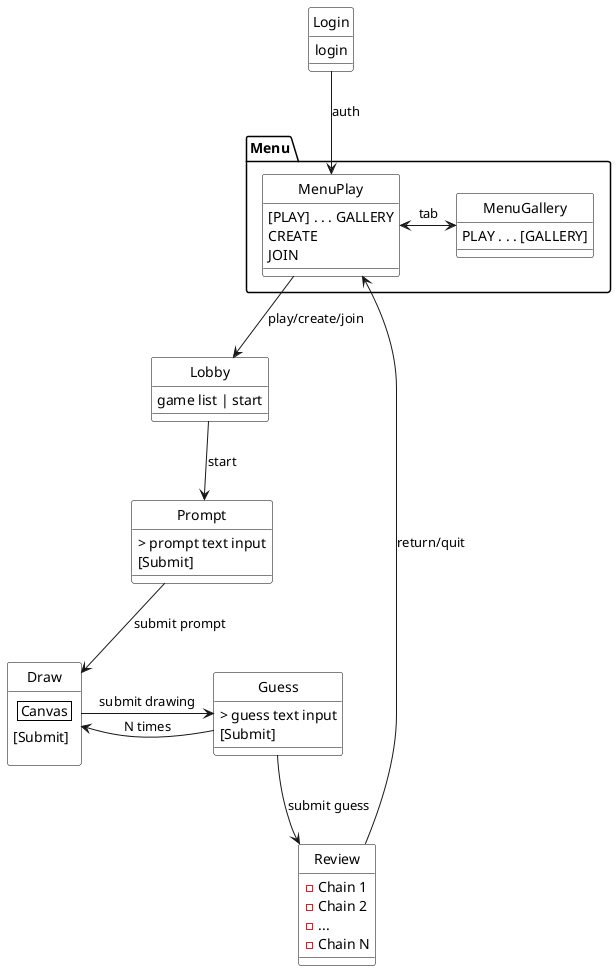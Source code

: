 @startuml

hide circle

skinparam class {
  DefaultTextAlignment Center
  BackgroundColor White
  BorderColor Black
}

class Login {
  login
}

package "Menu" {
  class MenuPlay {
    [PLAY] . . . GALLERY
    CREATE
    JOIN
  }

  class MenuGallery {
    PLAY . . . [GALLERY]
  }

  MenuPlay <-> MenuGallery : tab
}

class Lobby {
  game list | start
}

class Prompt {
  > prompt text input
  [Submit]
}

class Draw {
  | Canvas |
  [Submit]

}

class Guess {
  > guess text input
  [Submit]
}

class Review {
  - Chain 1
  - Chain 2
  - ...
  - Chain N
}

Login --> MenuPlay : auth
MenuPlay --> Lobby : play/create/join
Lobby --> Prompt : start
Prompt --> Draw : submit prompt
Guess -l-> Draw : N times
Draw -r-> Guess : submit drawing
Guess --> Review : submit guess
Review --> MenuPlay : return/quit
@enduml